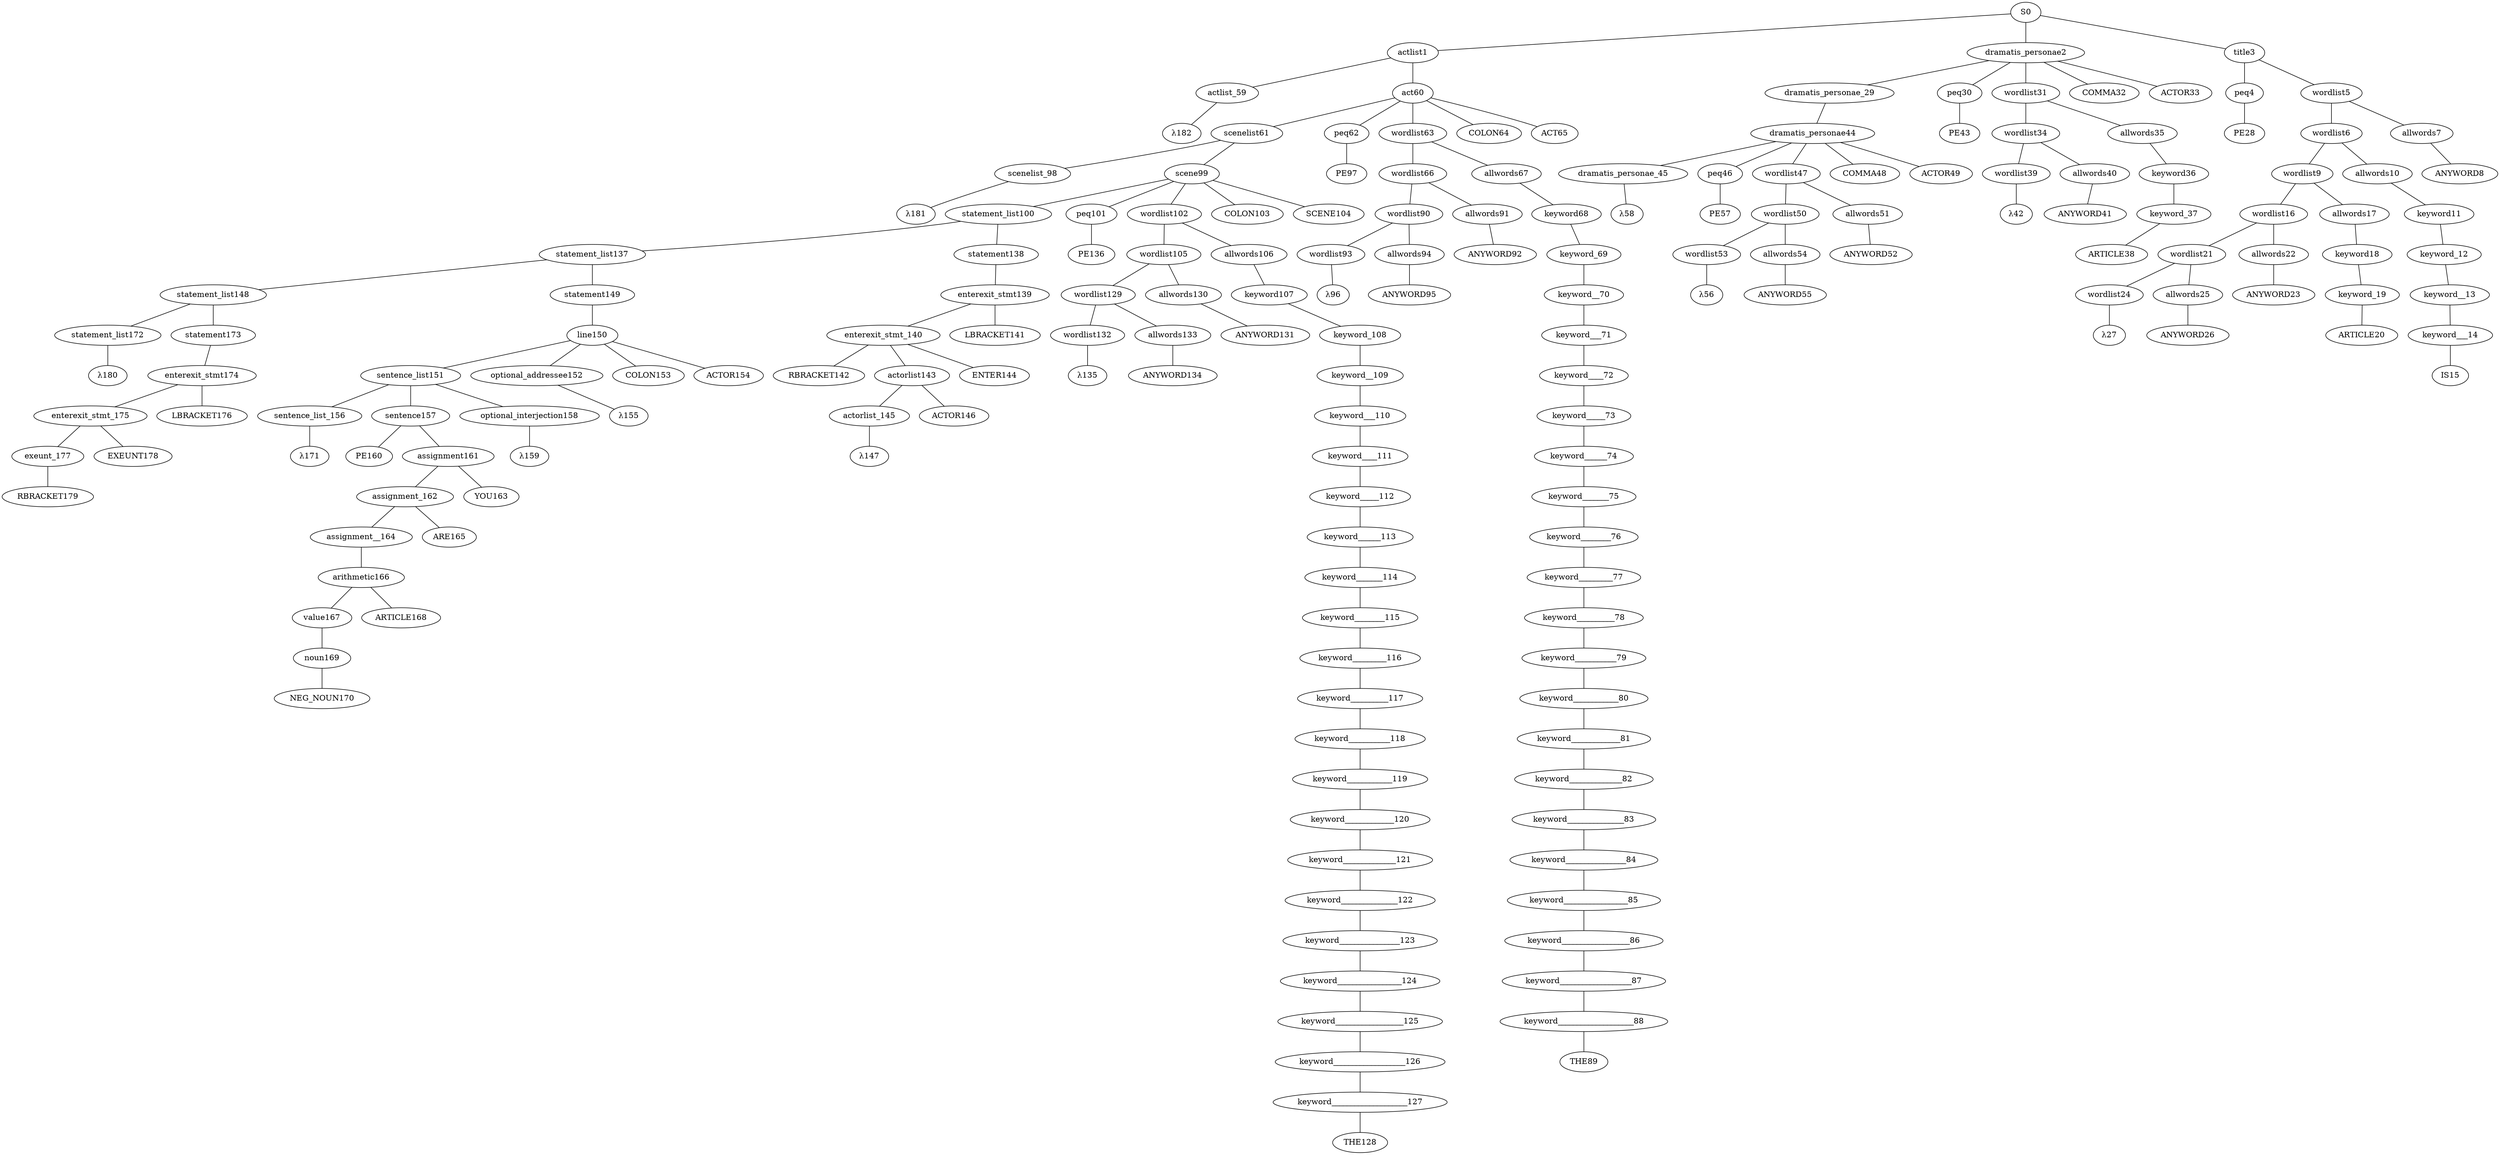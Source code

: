 strict graph {
	S0 -- actlist1
	S0 -- dramatis_personae2
	S0 -- title3

	title3 -- peq4
	title3 -- wordlist5

	wordlist5 -- wordlist6
	wordlist5 -- allwords7

	allwords7 -- ANYWORD8


	wordlist6 -- wordlist9
	wordlist6 -- allwords10

	allwords10 -- keyword11

	keyword11 -- keyword_12

	keyword_12 -- keyword__13

	keyword__13 -- keyword___14

	keyword___14 -- IS15


	wordlist9 -- wordlist16
	wordlist9 -- allwords17

	allwords17 -- keyword18

	keyword18 -- keyword_19

	keyword_19 -- ARTICLE20


	wordlist16 -- wordlist21
	wordlist16 -- allwords22

	allwords22 -- ANYWORD23


	wordlist21 -- wordlist24
	wordlist21 -- allwords25

	allwords25 -- ANYWORD26


	wordlist24 -- λ27

	peq4 -- PE28


	dramatis_personae2 -- dramatis_personae_29
	dramatis_personae2 -- peq30
	dramatis_personae2 -- wordlist31
	dramatis_personae2 -- COMMA32
	dramatis_personae2 -- ACTOR33



	wordlist31 -- wordlist34
	wordlist31 -- allwords35

	allwords35 -- keyword36

	keyword36 -- keyword_37

	keyword_37 -- ARTICLE38


	wordlist34 -- wordlist39
	wordlist34 -- allwords40

	allwords40 -- ANYWORD41


	wordlist39 -- λ42

	peq30 -- PE43


	dramatis_personae_29 -- dramatis_personae44

	dramatis_personae44 -- dramatis_personae_45
	dramatis_personae44 -- peq46
	dramatis_personae44 -- wordlist47
	dramatis_personae44 -- COMMA48
	dramatis_personae44 -- ACTOR49



	wordlist47 -- wordlist50
	wordlist47 -- allwords51

	allwords51 -- ANYWORD52


	wordlist50 -- wordlist53
	wordlist50 -- allwords54

	allwords54 -- ANYWORD55


	wordlist53 -- λ56

	peq46 -- PE57


	dramatis_personae_45 -- λ58

	actlist1 -- actlist_59
	actlist1 -- act60

	act60 -- scenelist61
	act60 -- peq62
	act60 -- wordlist63
	act60 -- COLON64
	act60 -- ACT65



	wordlist63 -- wordlist66
	wordlist63 -- allwords67

	allwords67 -- keyword68

	keyword68 -- keyword_69

	keyword_69 -- keyword__70

	keyword__70 -- keyword___71

	keyword___71 -- keyword____72

	keyword____72 -- keyword_____73

	keyword_____73 -- keyword______74

	keyword______74 -- keyword_______75

	keyword_______75 -- keyword________76

	keyword________76 -- keyword_________77

	keyword_________77 -- keyword__________78

	keyword__________78 -- keyword___________79

	keyword___________79 -- keyword____________80

	keyword____________80 -- keyword_____________81

	keyword_____________81 -- keyword______________82

	keyword______________82 -- keyword_______________83

	keyword_______________83 -- keyword________________84

	keyword________________84 -- keyword_________________85

	keyword_________________85 -- keyword__________________86

	keyword__________________86 -- keyword___________________87

	keyword___________________87 -- keyword____________________88

	keyword____________________88 -- THE89


	wordlist66 -- wordlist90
	wordlist66 -- allwords91

	allwords91 -- ANYWORD92


	wordlist90 -- wordlist93
	wordlist90 -- allwords94

	allwords94 -- ANYWORD95


	wordlist93 -- λ96

	peq62 -- PE97


	scenelist61 -- scenelist_98
	scenelist61 -- scene99

	scene99 -- statement_list100
	scene99 -- peq101
	scene99 -- wordlist102
	scene99 -- COLON103
	scene99 -- SCENE104



	wordlist102 -- wordlist105
	wordlist102 -- allwords106

	allwords106 -- keyword107

	keyword107 -- keyword_108

	keyword_108 -- keyword__109

	keyword__109 -- keyword___110

	keyword___110 -- keyword____111

	keyword____111 -- keyword_____112

	keyword_____112 -- keyword______113

	keyword______113 -- keyword_______114

	keyword_______114 -- keyword________115

	keyword________115 -- keyword_________116

	keyword_________116 -- keyword__________117

	keyword__________117 -- keyword___________118

	keyword___________118 -- keyword____________119

	keyword____________119 -- keyword_____________120

	keyword_____________120 -- keyword______________121

	keyword______________121 -- keyword_______________122

	keyword_______________122 -- keyword________________123

	keyword________________123 -- keyword_________________124

	keyword_________________124 -- keyword__________________125

	keyword__________________125 -- keyword___________________126

	keyword___________________126 -- keyword____________________127

	keyword____________________127 -- THE128


	wordlist105 -- wordlist129
	wordlist105 -- allwords130

	allwords130 -- ANYWORD131


	wordlist129 -- wordlist132
	wordlist129 -- allwords133

	allwords133 -- ANYWORD134


	wordlist132 -- λ135

	peq101 -- PE136


	statement_list100 -- statement_list137
	statement_list100 -- statement138

	statement138 -- enterexit_stmt139

	enterexit_stmt139 -- enterexit_stmt_140
	enterexit_stmt139 -- LBRACKET141


	enterexit_stmt_140 -- RBRACKET142
	enterexit_stmt_140 -- actorlist143
	enterexit_stmt_140 -- ENTER144


	actorlist143 -- actorlist_145
	actorlist143 -- ACTOR146


	actorlist_145 -- λ147


	statement_list137 -- statement_list148
	statement_list137 -- statement149

	statement149 -- line150

	line150 -- sentence_list151
	line150 -- optional_addressee152
	line150 -- COLON153
	line150 -- ACTOR154



	optional_addressee152 -- λ155

	sentence_list151 -- sentence_list_156
	sentence_list151 -- sentence157
	sentence_list151 -- optional_interjection158

	optional_interjection158 -- λ159

	sentence157 -- PE160
	sentence157 -- assignment161

	assignment161 -- assignment_162
	assignment161 -- YOU163


	assignment_162 -- assignment__164
	assignment_162 -- ARE165


	assignment__164 -- arithmetic166

	arithmetic166 -- value167
	arithmetic166 -- ARTICLE168


	value167 -- noun169

	noun169 -- NEG_NOUN170



	sentence_list_156 -- λ171

	statement_list148 -- statement_list172
	statement_list148 -- statement173

	statement173 -- enterexit_stmt174

	enterexit_stmt174 -- enterexit_stmt_175
	enterexit_stmt174 -- LBRACKET176


	enterexit_stmt_175 -- exeunt_177
	enterexit_stmt_175 -- EXEUNT178


	exeunt_177 -- RBRACKET179


	statement_list172 -- λ180

	scenelist_98 -- λ181

	actlist_59 -- λ182


}